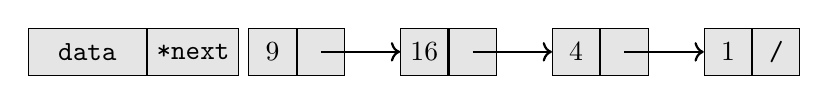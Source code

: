 \begin{tikzpicture}
	\tikzstyle{Data} = [rectangle, minimum width=1.5cm, minimum height=6mm, text centered, draw=black, fill= gray!20]
	\tikzstyle{Pointer} = [rectangle, minimum width=5mm, minimum height=6mm, text centered, draw=black, fill= gray!20]
	\tikzstyle{arrow} = [thick,->,>=stealth]
	
	\node (data) [Data] {\texttt{data}};
	\node [Pointer, right = 0mm of data] {\texttt{*next}};
\end{tikzpicture}

\medskip
\begin{tikzpicture}
	\tikzstyle{Node} = [
		minimum width = 6 mm, 
		minimum height = 6 mm, 
		text centered, 
		draw=black, 
		fill= gray!20
	]
	
	\node (11l) [Node] {9};
	\node (11r) [Node,right = 0mm of 11l]                    {};
	
	\node (12l) [Node,right = 7 mm of 11r]           {16};
	\node (12r) [Node,right = 0mm of 12l]                    {};
	\draw[->, thick] ($(11r)$) -- (12l);
	
	\node (13l) [Node,right = 7 mm of 12r]           {4};
	\node (13r) [Node,right = 0mm of 13l]                    {};
	\draw[->, thick] ($(12r)$) -- (13l);
	
	\node (14l) [Node,right = 7 mm of 13r]           {1};
	\node (14r) [Node,right = 0mm of 14l]                    {\texttt{/}};
	\draw[->, thick] ($(13r)$) -- (14l);
\end{tikzpicture}